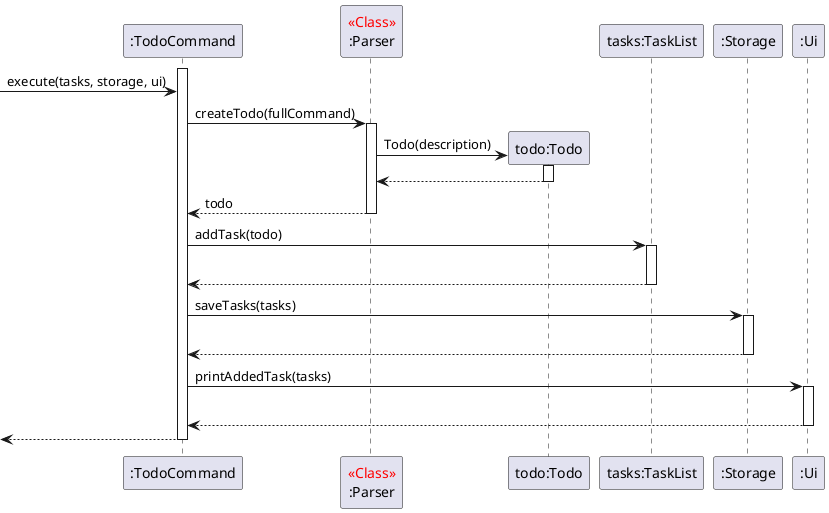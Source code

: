 @startuml
participant ":TodoCommand" as TodoCommand
participant "<color:red><<Class>></color>\n:Parser" as Parser
participant "todo:Todo" as Todo
participant "tasks:TaskList" as TaskList
participant ":Storage" as Storage
participant ":Ui" as Ui

activate TodoCommand
[-> TodoCommand : execute(tasks, storage, ui)

TodoCommand -> Parser : createTodo(fullCommand)
activate Parser

create Todo
Parser -> Todo : Todo(description)
activate Todo
Todo --> Parser
deactivate Todo

Parser --> TodoCommand : todo
deactivate Parser

TodoCommand -> TaskList : addTask(todo)
activate TaskList
|||
TaskList --> TodoCommand
deactivate TaskList

TodoCommand -> Storage : saveTasks(tasks)
activate Storage
|||
Storage --> TodoCommand
deactivate Storage

TodoCommand -> Ui : printAddedTask(tasks)
activate Ui
|||
Ui --> TodoCommand
deactivate Ui

[<-- TodoCommand
deactivate TodoCommand

@enduml